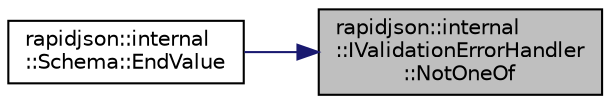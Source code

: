 digraph "rapidjson::internal::IValidationErrorHandler::NotOneOf"
{
 // INTERACTIVE_SVG=YES
 // LATEX_PDF_SIZE
  edge [fontname="Helvetica",fontsize="10",labelfontname="Helvetica",labelfontsize="10"];
  node [fontname="Helvetica",fontsize="10",shape=record];
  rankdir="RL";
  Node77 [label="rapidjson::internal\l::IValidationErrorHandler\l::NotOneOf",height=0.2,width=0.4,color="black", fillcolor="grey75", style="filled", fontcolor="black",tooltip=" "];
  Node77 -> Node78 [dir="back",color="midnightblue",fontsize="10",style="solid",fontname="Helvetica"];
  Node78 [label="rapidjson::internal\l::Schema::EndValue",height=0.2,width=0.4,color="black", fillcolor="white", style="filled",URL="$classrapidjson_1_1internal_1_1_schema.html#a6a23f4f0c794779e3e257d7b360dc8b7",tooltip=" "];
}
